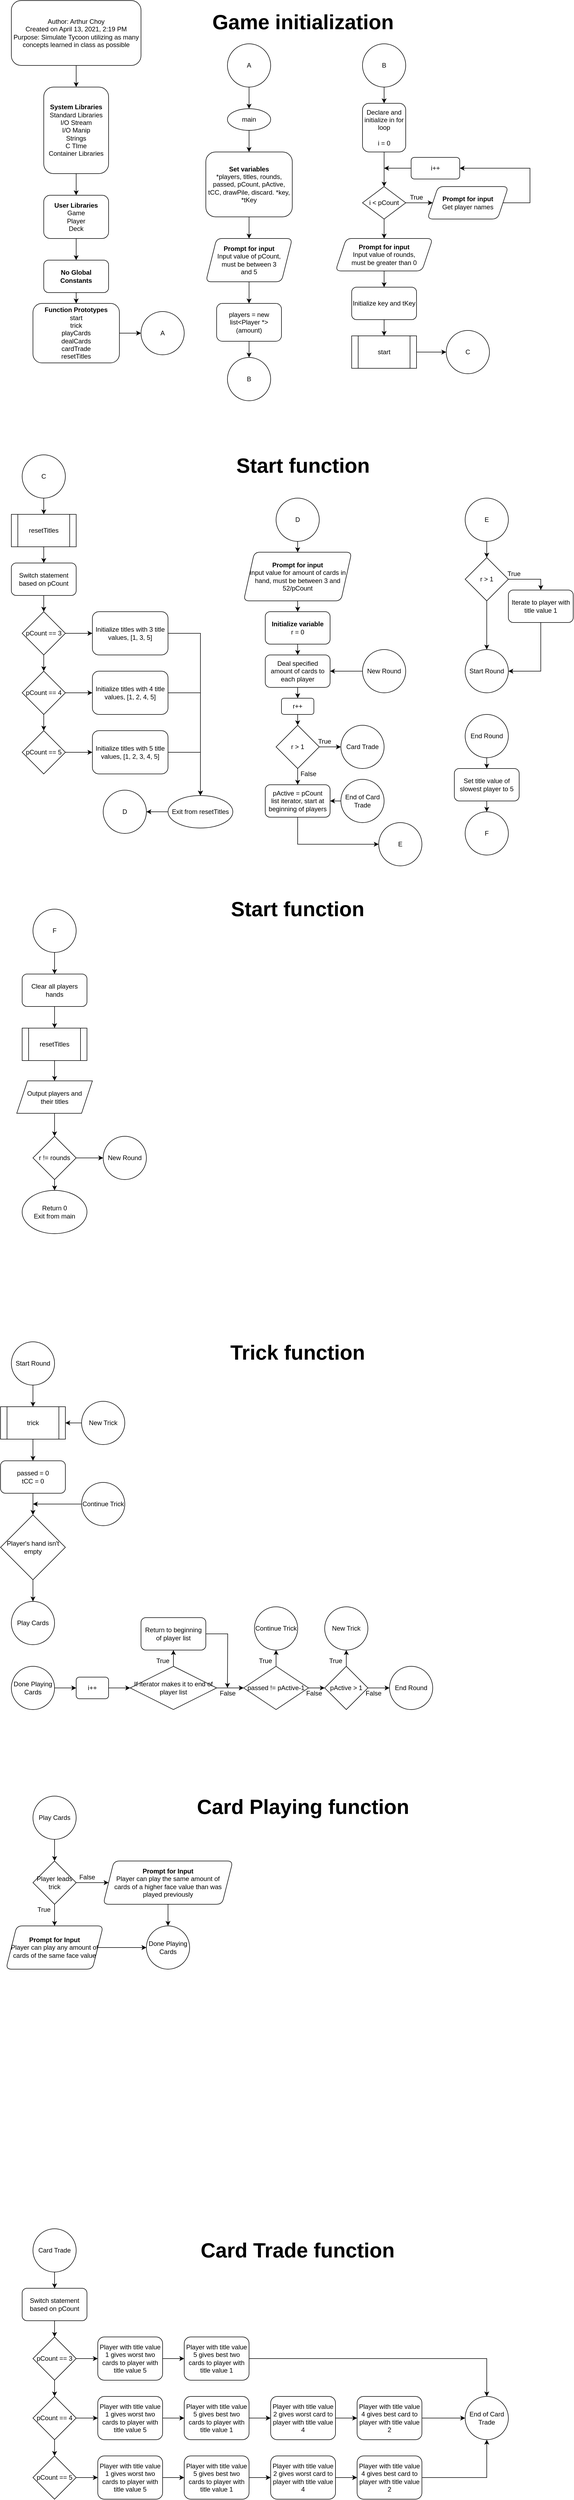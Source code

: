 <mxfile version="14.6.9" type="device"><diagram id="C5RBs43oDa-KdzZeNtuy" name="Page-1"><mxGraphModel dx="1422" dy="762" grid="1" gridSize="10" guides="1" tooltips="1" connect="1" arrows="1" fold="1" page="1" pageScale="1" pageWidth="1169" pageHeight="827" math="0" shadow="0"><root><mxCell id="WIyWlLk6GJQsqaUBKTNV-0"/><mxCell id="WIyWlLk6GJQsqaUBKTNV-1" parent="WIyWlLk6GJQsqaUBKTNV-0"/><mxCell id="eWExqOORNHnpHkvVbQjy-2" style="edgeStyle=orthogonalEdgeStyle;rounded=0;orthogonalLoop=1;jettySize=auto;html=1;exitX=0.5;exitY=1;exitDx=0;exitDy=0;entryX=0.5;entryY=0;entryDx=0;entryDy=0;" edge="1" parent="WIyWlLk6GJQsqaUBKTNV-1" source="WIyWlLk6GJQsqaUBKTNV-3" target="eWExqOORNHnpHkvVbQjy-1"><mxGeometry relative="1" as="geometry"/></mxCell><mxCell id="WIyWlLk6GJQsqaUBKTNV-3" value="Author: Arthur Choy&lt;br&gt;Created on April 13, 2021, 2:19 PM&lt;br&gt;Purpose: Simulate Tycoon utilizing as many concepts learned in class as possible" style="rounded=1;whiteSpace=wrap;html=1;fontSize=12;glass=0;strokeWidth=1;shadow=0;" parent="WIyWlLk6GJQsqaUBKTNV-1" vertex="1"><mxGeometry x="80" y="40" width="240" height="120" as="geometry"/></mxCell><mxCell id="eWExqOORNHnpHkvVbQjy-0" value="&lt;font style=&quot;font-size: 38px&quot;&gt;&lt;b&gt;Game initialization&lt;/b&gt;&lt;/font&gt;" style="text;html=1;strokeColor=none;fillColor=none;align=center;verticalAlign=middle;whiteSpace=wrap;rounded=0;" vertex="1" parent="WIyWlLk6GJQsqaUBKTNV-1"><mxGeometry x="360" y="40" width="520" height="80" as="geometry"/></mxCell><mxCell id="eWExqOORNHnpHkvVbQjy-5" style="edgeStyle=orthogonalEdgeStyle;rounded=0;orthogonalLoop=1;jettySize=auto;html=1;exitX=0.5;exitY=1;exitDx=0;exitDy=0;entryX=0.5;entryY=0;entryDx=0;entryDy=0;" edge="1" parent="WIyWlLk6GJQsqaUBKTNV-1" source="eWExqOORNHnpHkvVbQjy-1" target="eWExqOORNHnpHkvVbQjy-3"><mxGeometry relative="1" as="geometry"/></mxCell><mxCell id="eWExqOORNHnpHkvVbQjy-1" value="&lt;b&gt;System Libraries&lt;/b&gt;&lt;br&gt;Standard Libraries&lt;br&gt;I/O Stream&lt;br&gt;I/O Manip&lt;br&gt;Strings&lt;br&gt;C TIme&lt;br&gt;Container Libraries" style="rounded=1;whiteSpace=wrap;html=1;" vertex="1" parent="WIyWlLk6GJQsqaUBKTNV-1"><mxGeometry x="140" y="200" width="120" height="160" as="geometry"/></mxCell><mxCell id="eWExqOORNHnpHkvVbQjy-7" style="edgeStyle=orthogonalEdgeStyle;rounded=0;orthogonalLoop=1;jettySize=auto;html=1;exitX=0.5;exitY=1;exitDx=0;exitDy=0;entryX=0.5;entryY=0;entryDx=0;entryDy=0;" edge="1" parent="WIyWlLk6GJQsqaUBKTNV-1" source="eWExqOORNHnpHkvVbQjy-3" target="eWExqOORNHnpHkvVbQjy-6"><mxGeometry relative="1" as="geometry"/></mxCell><mxCell id="eWExqOORNHnpHkvVbQjy-3" value="&lt;b&gt;User Libraries&lt;/b&gt;&lt;br&gt;Game&lt;br&gt;Player&lt;br&gt;Deck" style="rounded=1;whiteSpace=wrap;html=1;" vertex="1" parent="WIyWlLk6GJQsqaUBKTNV-1"><mxGeometry x="140" y="400" width="120" height="80" as="geometry"/></mxCell><mxCell id="eWExqOORNHnpHkvVbQjy-4" style="edgeStyle=orthogonalEdgeStyle;rounded=0;orthogonalLoop=1;jettySize=auto;html=1;exitX=0.5;exitY=1;exitDx=0;exitDy=0;" edge="1" parent="WIyWlLk6GJQsqaUBKTNV-1" source="eWExqOORNHnpHkvVbQjy-3" target="eWExqOORNHnpHkvVbQjy-3"><mxGeometry relative="1" as="geometry"><mxPoint x="200" y="500" as="targetPoint"/></mxGeometry></mxCell><mxCell id="eWExqOORNHnpHkvVbQjy-9" style="edgeStyle=orthogonalEdgeStyle;rounded=0;orthogonalLoop=1;jettySize=auto;html=1;exitX=0.5;exitY=1;exitDx=0;exitDy=0;entryX=0.5;entryY=0;entryDx=0;entryDy=0;" edge="1" parent="WIyWlLk6GJQsqaUBKTNV-1" source="eWExqOORNHnpHkvVbQjy-6" target="eWExqOORNHnpHkvVbQjy-8"><mxGeometry relative="1" as="geometry"/></mxCell><mxCell id="eWExqOORNHnpHkvVbQjy-6" value="&lt;b&gt;No Global Constants&lt;/b&gt;" style="rounded=1;whiteSpace=wrap;html=1;" vertex="1" parent="WIyWlLk6GJQsqaUBKTNV-1"><mxGeometry x="140" y="520" width="120" height="60" as="geometry"/></mxCell><mxCell id="eWExqOORNHnpHkvVbQjy-11" style="edgeStyle=orthogonalEdgeStyle;rounded=0;orthogonalLoop=1;jettySize=auto;html=1;exitX=1;exitY=0.5;exitDx=0;exitDy=0;entryX=0;entryY=0.5;entryDx=0;entryDy=0;" edge="1" parent="WIyWlLk6GJQsqaUBKTNV-1" source="eWExqOORNHnpHkvVbQjy-8" target="eWExqOORNHnpHkvVbQjy-10"><mxGeometry relative="1" as="geometry"/></mxCell><mxCell id="eWExqOORNHnpHkvVbQjy-8" value="&lt;b&gt;Function Prototypes&lt;/b&gt;&lt;br&gt;start&lt;br&gt;trick&lt;br&gt;playCards&lt;br&gt;dealCards&lt;br&gt;cardTrade&lt;br&gt;resetTitles" style="rounded=1;whiteSpace=wrap;html=1;" vertex="1" parent="WIyWlLk6GJQsqaUBKTNV-1"><mxGeometry x="120" y="600" width="160" height="110" as="geometry"/></mxCell><mxCell id="eWExqOORNHnpHkvVbQjy-10" value="A" style="ellipse;whiteSpace=wrap;html=1;aspect=fixed;" vertex="1" parent="WIyWlLk6GJQsqaUBKTNV-1"><mxGeometry x="320" y="615" width="80" height="80" as="geometry"/></mxCell><mxCell id="eWExqOORNHnpHkvVbQjy-14" style="edgeStyle=orthogonalEdgeStyle;rounded=0;orthogonalLoop=1;jettySize=auto;html=1;exitX=0.5;exitY=1;exitDx=0;exitDy=0;entryX=0.5;entryY=0;entryDx=0;entryDy=0;" edge="1" parent="WIyWlLk6GJQsqaUBKTNV-1" source="eWExqOORNHnpHkvVbQjy-12" target="eWExqOORNHnpHkvVbQjy-13"><mxGeometry relative="1" as="geometry"/></mxCell><mxCell id="eWExqOORNHnpHkvVbQjy-12" value="A" style="ellipse;whiteSpace=wrap;html=1;aspect=fixed;" vertex="1" parent="WIyWlLk6GJQsqaUBKTNV-1"><mxGeometry x="480" y="120" width="80" height="80" as="geometry"/></mxCell><mxCell id="eWExqOORNHnpHkvVbQjy-16" style="edgeStyle=orthogonalEdgeStyle;rounded=0;orthogonalLoop=1;jettySize=auto;html=1;exitX=0.5;exitY=1;exitDx=0;exitDy=0;entryX=0.5;entryY=0;entryDx=0;entryDy=0;" edge="1" parent="WIyWlLk6GJQsqaUBKTNV-1" source="eWExqOORNHnpHkvVbQjy-13" target="eWExqOORNHnpHkvVbQjy-15"><mxGeometry relative="1" as="geometry"/></mxCell><mxCell id="eWExqOORNHnpHkvVbQjy-13" value="main" style="ellipse;whiteSpace=wrap;html=1;" vertex="1" parent="WIyWlLk6GJQsqaUBKTNV-1"><mxGeometry x="480" y="240" width="80" height="40" as="geometry"/></mxCell><mxCell id="eWExqOORNHnpHkvVbQjy-18" style="edgeStyle=orthogonalEdgeStyle;rounded=0;orthogonalLoop=1;jettySize=auto;html=1;exitX=0.5;exitY=1;exitDx=0;exitDy=0;entryX=0.5;entryY=0;entryDx=0;entryDy=0;" edge="1" parent="WIyWlLk6GJQsqaUBKTNV-1" source="eWExqOORNHnpHkvVbQjy-15" target="eWExqOORNHnpHkvVbQjy-17"><mxGeometry relative="1" as="geometry"/></mxCell><mxCell id="eWExqOORNHnpHkvVbQjy-15" value="&lt;b&gt;Set variables&lt;/b&gt;&lt;br&gt;*players, titles, rounds, passed, pCount, pActive, tCC, drawPile, discard. *key, *tKey" style="rounded=1;whiteSpace=wrap;html=1;" vertex="1" parent="WIyWlLk6GJQsqaUBKTNV-1"><mxGeometry x="440" y="320" width="160" height="120" as="geometry"/></mxCell><mxCell id="eWExqOORNHnpHkvVbQjy-20" style="edgeStyle=orthogonalEdgeStyle;rounded=0;orthogonalLoop=1;jettySize=auto;html=1;exitX=0.5;exitY=1;exitDx=0;exitDy=0;entryX=0.5;entryY=0;entryDx=0;entryDy=0;" edge="1" parent="WIyWlLk6GJQsqaUBKTNV-1" source="eWExqOORNHnpHkvVbQjy-17" target="eWExqOORNHnpHkvVbQjy-19"><mxGeometry relative="1" as="geometry"/></mxCell><mxCell id="eWExqOORNHnpHkvVbQjy-17" value="&lt;b&gt;Prompt for input&lt;/b&gt;&lt;br&gt;Input value of pCount,&lt;br&gt;must be between 3&lt;br&gt;and 5" style="shape=parallelogram;perimeter=parallelogramPerimeter;whiteSpace=wrap;html=1;fixedSize=1;rounded=1;" vertex="1" parent="WIyWlLk6GJQsqaUBKTNV-1"><mxGeometry x="440" y="480" width="160" height="80" as="geometry"/></mxCell><mxCell id="eWExqOORNHnpHkvVbQjy-22" style="edgeStyle=orthogonalEdgeStyle;rounded=0;orthogonalLoop=1;jettySize=auto;html=1;exitX=0.5;exitY=1;exitDx=0;exitDy=0;entryX=0.5;entryY=0;entryDx=0;entryDy=0;" edge="1" parent="WIyWlLk6GJQsqaUBKTNV-1" source="eWExqOORNHnpHkvVbQjy-19" target="eWExqOORNHnpHkvVbQjy-21"><mxGeometry relative="1" as="geometry"><mxPoint x="520" y="710" as="targetPoint"/></mxGeometry></mxCell><mxCell id="eWExqOORNHnpHkvVbQjy-19" value="players = new list&amp;lt;Player *&amp;gt;(amount)" style="rounded=1;whiteSpace=wrap;html=1;" vertex="1" parent="WIyWlLk6GJQsqaUBKTNV-1"><mxGeometry x="460" y="600" width="120" height="70" as="geometry"/></mxCell><mxCell id="eWExqOORNHnpHkvVbQjy-21" value="B" style="ellipse;whiteSpace=wrap;html=1;aspect=fixed;rounded=1;" vertex="1" parent="WIyWlLk6GJQsqaUBKTNV-1"><mxGeometry x="480" y="700" width="80" height="80" as="geometry"/></mxCell><mxCell id="eWExqOORNHnpHkvVbQjy-25" style="edgeStyle=orthogonalEdgeStyle;rounded=0;orthogonalLoop=1;jettySize=auto;html=1;exitX=0.5;exitY=1;exitDx=0;exitDy=0;entryX=0.5;entryY=0;entryDx=0;entryDy=0;" edge="1" parent="WIyWlLk6GJQsqaUBKTNV-1" source="eWExqOORNHnpHkvVbQjy-23" target="eWExqOORNHnpHkvVbQjy-24"><mxGeometry relative="1" as="geometry"/></mxCell><mxCell id="eWExqOORNHnpHkvVbQjy-23" value="B" style="ellipse;whiteSpace=wrap;html=1;aspect=fixed;rounded=1;" vertex="1" parent="WIyWlLk6GJQsqaUBKTNV-1"><mxGeometry x="730" y="120" width="80" height="80" as="geometry"/></mxCell><mxCell id="eWExqOORNHnpHkvVbQjy-27" style="edgeStyle=orthogonalEdgeStyle;rounded=0;orthogonalLoop=1;jettySize=auto;html=1;exitX=0.5;exitY=1;exitDx=0;exitDy=0;entryX=0.5;entryY=0;entryDx=0;entryDy=0;" edge="1" parent="WIyWlLk6GJQsqaUBKTNV-1" source="eWExqOORNHnpHkvVbQjy-24" target="eWExqOORNHnpHkvVbQjy-26"><mxGeometry relative="1" as="geometry"/></mxCell><mxCell id="eWExqOORNHnpHkvVbQjy-24" value="Declare and initialize in for loop&lt;br&gt;&lt;br&gt;i = 0" style="rounded=1;whiteSpace=wrap;html=1;" vertex="1" parent="WIyWlLk6GJQsqaUBKTNV-1"><mxGeometry x="730" y="230" width="80" height="90" as="geometry"/></mxCell><mxCell id="eWExqOORNHnpHkvVbQjy-29" style="edgeStyle=orthogonalEdgeStyle;rounded=0;orthogonalLoop=1;jettySize=auto;html=1;exitX=1;exitY=0.5;exitDx=0;exitDy=0;entryX=0;entryY=0.5;entryDx=0;entryDy=0;" edge="1" parent="WIyWlLk6GJQsqaUBKTNV-1" source="eWExqOORNHnpHkvVbQjy-26" target="eWExqOORNHnpHkvVbQjy-28"><mxGeometry relative="1" as="geometry"/></mxCell><mxCell id="eWExqOORNHnpHkvVbQjy-38" style="edgeStyle=orthogonalEdgeStyle;rounded=0;orthogonalLoop=1;jettySize=auto;html=1;exitX=0.5;exitY=1;exitDx=0;exitDy=0;entryX=0.5;entryY=0;entryDx=0;entryDy=0;" edge="1" parent="WIyWlLk6GJQsqaUBKTNV-1" source="eWExqOORNHnpHkvVbQjy-26" target="eWExqOORNHnpHkvVbQjy-37"><mxGeometry relative="1" as="geometry"/></mxCell><mxCell id="eWExqOORNHnpHkvVbQjy-26" value="i &amp;lt; pCount" style="rhombus;whiteSpace=wrap;html=1;rounded=0;" vertex="1" parent="WIyWlLk6GJQsqaUBKTNV-1"><mxGeometry x="730" y="384" width="80" height="60" as="geometry"/></mxCell><mxCell id="eWExqOORNHnpHkvVbQjy-32" style="edgeStyle=orthogonalEdgeStyle;rounded=0;orthogonalLoop=1;jettySize=auto;html=1;exitX=1;exitY=0.5;exitDx=0;exitDy=0;entryX=1;entryY=0.5;entryDx=0;entryDy=0;" edge="1" parent="WIyWlLk6GJQsqaUBKTNV-1" source="eWExqOORNHnpHkvVbQjy-28" target="eWExqOORNHnpHkvVbQjy-31"><mxGeometry relative="1" as="geometry"><Array as="points"><mxPoint x="1040" y="414"/><mxPoint x="1040" y="350"/></Array></mxGeometry></mxCell><mxCell id="eWExqOORNHnpHkvVbQjy-28" value="&lt;b&gt;Prompt for input&lt;/b&gt;&lt;br&gt;Get player names" style="shape=parallelogram;perimeter=parallelogramPerimeter;whiteSpace=wrap;html=1;fixedSize=1;rounded=1;" vertex="1" parent="WIyWlLk6GJQsqaUBKTNV-1"><mxGeometry x="850" y="384" width="150" height="60" as="geometry"/></mxCell><mxCell id="eWExqOORNHnpHkvVbQjy-33" style="edgeStyle=orthogonalEdgeStyle;rounded=0;orthogonalLoop=1;jettySize=auto;html=1;exitX=0;exitY=0.5;exitDx=0;exitDy=0;" edge="1" parent="WIyWlLk6GJQsqaUBKTNV-1" source="eWExqOORNHnpHkvVbQjy-31"><mxGeometry relative="1" as="geometry"><mxPoint x="770" y="350" as="targetPoint"/></mxGeometry></mxCell><mxCell id="eWExqOORNHnpHkvVbQjy-31" value="i++" style="rounded=1;whiteSpace=wrap;html=1;" vertex="1" parent="WIyWlLk6GJQsqaUBKTNV-1"><mxGeometry x="820" y="330" width="90" height="40" as="geometry"/></mxCell><mxCell id="eWExqOORNHnpHkvVbQjy-34" value="True" style="text;html=1;strokeColor=none;fillColor=none;align=center;verticalAlign=middle;whiteSpace=wrap;rounded=0;" vertex="1" parent="WIyWlLk6GJQsqaUBKTNV-1"><mxGeometry x="810" y="394" width="40" height="20" as="geometry"/></mxCell><mxCell id="eWExqOORNHnpHkvVbQjy-40" style="edgeStyle=orthogonalEdgeStyle;rounded=0;orthogonalLoop=1;jettySize=auto;html=1;exitX=0.5;exitY=1;exitDx=0;exitDy=0;entryX=0.5;entryY=0;entryDx=0;entryDy=0;" edge="1" parent="WIyWlLk6GJQsqaUBKTNV-1" source="eWExqOORNHnpHkvVbQjy-37" target="eWExqOORNHnpHkvVbQjy-39"><mxGeometry relative="1" as="geometry"/></mxCell><mxCell id="eWExqOORNHnpHkvVbQjy-37" value="&lt;b&gt;Prompt for input&lt;/b&gt;&lt;br&gt;Input value of rounds,&lt;br&gt;must be greater than 0" style="shape=parallelogram;perimeter=parallelogramPerimeter;whiteSpace=wrap;html=1;fixedSize=1;rounded=1;" vertex="1" parent="WIyWlLk6GJQsqaUBKTNV-1"><mxGeometry x="680" y="480" width="180" height="60" as="geometry"/></mxCell><mxCell id="eWExqOORNHnpHkvVbQjy-42" style="edgeStyle=orthogonalEdgeStyle;rounded=0;orthogonalLoop=1;jettySize=auto;html=1;exitX=0.5;exitY=1;exitDx=0;exitDy=0;entryX=0.5;entryY=0;entryDx=0;entryDy=0;" edge="1" parent="WIyWlLk6GJQsqaUBKTNV-1" source="eWExqOORNHnpHkvVbQjy-39" target="eWExqOORNHnpHkvVbQjy-41"><mxGeometry relative="1" as="geometry"/></mxCell><mxCell id="eWExqOORNHnpHkvVbQjy-39" value="Initialize key and tKey" style="rounded=1;whiteSpace=wrap;html=1;" vertex="1" parent="WIyWlLk6GJQsqaUBKTNV-1"><mxGeometry x="710" y="570" width="120" height="60" as="geometry"/></mxCell><mxCell id="eWExqOORNHnpHkvVbQjy-44" style="edgeStyle=orthogonalEdgeStyle;rounded=0;orthogonalLoop=1;jettySize=auto;html=1;exitX=1;exitY=0.5;exitDx=0;exitDy=0;entryX=0;entryY=0.5;entryDx=0;entryDy=0;" edge="1" parent="WIyWlLk6GJQsqaUBKTNV-1" source="eWExqOORNHnpHkvVbQjy-41" target="eWExqOORNHnpHkvVbQjy-43"><mxGeometry relative="1" as="geometry"/></mxCell><mxCell id="eWExqOORNHnpHkvVbQjy-41" value="start" style="shape=process;whiteSpace=wrap;html=1;backgroundOutline=1;rounded=0;" vertex="1" parent="WIyWlLk6GJQsqaUBKTNV-1"><mxGeometry x="710" y="660" width="120" height="60" as="geometry"/></mxCell><mxCell id="eWExqOORNHnpHkvVbQjy-43" value="C" style="ellipse;whiteSpace=wrap;html=1;aspect=fixed;rounded=0;" vertex="1" parent="WIyWlLk6GJQsqaUBKTNV-1"><mxGeometry x="885" y="650" width="80" height="80" as="geometry"/></mxCell><mxCell id="eWExqOORNHnpHkvVbQjy-45" value="&lt;font style=&quot;font-size: 38px&quot;&gt;&lt;b&gt;Start function&lt;/b&gt;&lt;/font&gt;" style="text;html=1;strokeColor=none;fillColor=none;align=center;verticalAlign=middle;whiteSpace=wrap;rounded=0;" vertex="1" parent="WIyWlLk6GJQsqaUBKTNV-1"><mxGeometry x="360" y="860" width="520" height="80" as="geometry"/></mxCell><mxCell id="eWExqOORNHnpHkvVbQjy-50" style="edgeStyle=orthogonalEdgeStyle;rounded=0;orthogonalLoop=1;jettySize=auto;html=1;exitX=0.5;exitY=1;exitDx=0;exitDy=0;entryX=0.5;entryY=0;entryDx=0;entryDy=0;" edge="1" parent="WIyWlLk6GJQsqaUBKTNV-1" source="eWExqOORNHnpHkvVbQjy-46"><mxGeometry relative="1" as="geometry"><mxPoint x="140" y="1080" as="targetPoint"/></mxGeometry></mxCell><mxCell id="eWExqOORNHnpHkvVbQjy-46" value="resetTitles" style="shape=process;whiteSpace=wrap;html=1;backgroundOutline=1;rounded=0;" vertex="1" parent="WIyWlLk6GJQsqaUBKTNV-1"><mxGeometry x="80" y="990" width="120" height="60" as="geometry"/></mxCell><mxCell id="eWExqOORNHnpHkvVbQjy-48" style="edgeStyle=orthogonalEdgeStyle;rounded=0;orthogonalLoop=1;jettySize=auto;html=1;exitX=0.5;exitY=1;exitDx=0;exitDy=0;entryX=0.5;entryY=0;entryDx=0;entryDy=0;" edge="1" parent="WIyWlLk6GJQsqaUBKTNV-1" source="eWExqOORNHnpHkvVbQjy-47" target="eWExqOORNHnpHkvVbQjy-46"><mxGeometry relative="1" as="geometry"/></mxCell><mxCell id="eWExqOORNHnpHkvVbQjy-47" value="C" style="ellipse;whiteSpace=wrap;html=1;aspect=fixed;rounded=0;" vertex="1" parent="WIyWlLk6GJQsqaUBKTNV-1"><mxGeometry x="100" y="880" width="80" height="80" as="geometry"/></mxCell><mxCell id="eWExqOORNHnpHkvVbQjy-52" style="edgeStyle=orthogonalEdgeStyle;rounded=0;orthogonalLoop=1;jettySize=auto;html=1;exitX=0.5;exitY=1;exitDx=0;exitDy=0;entryX=0.5;entryY=0;entryDx=0;entryDy=0;" edge="1" parent="WIyWlLk6GJQsqaUBKTNV-1" target="eWExqOORNHnpHkvVbQjy-51"><mxGeometry relative="1" as="geometry"><mxPoint x="140" y="1140" as="sourcePoint"/></mxGeometry></mxCell><mxCell id="eWExqOORNHnpHkvVbQjy-54" style="edgeStyle=orthogonalEdgeStyle;rounded=0;orthogonalLoop=1;jettySize=auto;html=1;exitX=0.5;exitY=1;exitDx=0;exitDy=0;entryX=0.5;entryY=0;entryDx=0;entryDy=0;" edge="1" parent="WIyWlLk6GJQsqaUBKTNV-1" source="eWExqOORNHnpHkvVbQjy-51" target="eWExqOORNHnpHkvVbQjy-53"><mxGeometry relative="1" as="geometry"/></mxCell><mxCell id="eWExqOORNHnpHkvVbQjy-60" style="edgeStyle=orthogonalEdgeStyle;rounded=0;orthogonalLoop=1;jettySize=auto;html=1;exitX=1;exitY=0.5;exitDx=0;exitDy=0;entryX=0;entryY=0.5;entryDx=0;entryDy=0;" edge="1" parent="WIyWlLk6GJQsqaUBKTNV-1" source="eWExqOORNHnpHkvVbQjy-51" target="eWExqOORNHnpHkvVbQjy-57"><mxGeometry relative="1" as="geometry"/></mxCell><mxCell id="eWExqOORNHnpHkvVbQjy-51" value="pCount == 3" style="rhombus;whiteSpace=wrap;html=1;rounded=0;" vertex="1" parent="WIyWlLk6GJQsqaUBKTNV-1"><mxGeometry x="100" y="1170" width="80" height="80" as="geometry"/></mxCell><mxCell id="eWExqOORNHnpHkvVbQjy-56" style="edgeStyle=orthogonalEdgeStyle;rounded=0;orthogonalLoop=1;jettySize=auto;html=1;exitX=0.5;exitY=1;exitDx=0;exitDy=0;entryX=0.5;entryY=0;entryDx=0;entryDy=0;" edge="1" parent="WIyWlLk6GJQsqaUBKTNV-1" source="eWExqOORNHnpHkvVbQjy-53" target="eWExqOORNHnpHkvVbQjy-55"><mxGeometry relative="1" as="geometry"/></mxCell><mxCell id="eWExqOORNHnpHkvVbQjy-61" style="edgeStyle=orthogonalEdgeStyle;rounded=0;orthogonalLoop=1;jettySize=auto;html=1;exitX=1;exitY=0.5;exitDx=0;exitDy=0;entryX=0;entryY=0.5;entryDx=0;entryDy=0;" edge="1" parent="WIyWlLk6GJQsqaUBKTNV-1" source="eWExqOORNHnpHkvVbQjy-53" target="eWExqOORNHnpHkvVbQjy-58"><mxGeometry relative="1" as="geometry"/></mxCell><mxCell id="eWExqOORNHnpHkvVbQjy-53" value="pCount == 4" style="rhombus;whiteSpace=wrap;html=1;rounded=0;" vertex="1" parent="WIyWlLk6GJQsqaUBKTNV-1"><mxGeometry x="100" y="1280" width="80" height="80" as="geometry"/></mxCell><mxCell id="eWExqOORNHnpHkvVbQjy-62" style="edgeStyle=orthogonalEdgeStyle;rounded=0;orthogonalLoop=1;jettySize=auto;html=1;exitX=1;exitY=0.5;exitDx=0;exitDy=0;entryX=0;entryY=0.5;entryDx=0;entryDy=0;" edge="1" parent="WIyWlLk6GJQsqaUBKTNV-1" source="eWExqOORNHnpHkvVbQjy-55" target="eWExqOORNHnpHkvVbQjy-59"><mxGeometry relative="1" as="geometry"/></mxCell><mxCell id="eWExqOORNHnpHkvVbQjy-55" value="pCount == 5" style="rhombus;whiteSpace=wrap;html=1;rounded=0;" vertex="1" parent="WIyWlLk6GJQsqaUBKTNV-1"><mxGeometry x="100" y="1390" width="80" height="80" as="geometry"/></mxCell><mxCell id="eWExqOORNHnpHkvVbQjy-71" style="edgeStyle=orthogonalEdgeStyle;rounded=0;orthogonalLoop=1;jettySize=auto;html=1;exitX=1;exitY=0.5;exitDx=0;exitDy=0;entryX=0.5;entryY=0;entryDx=0;entryDy=0;" edge="1" parent="WIyWlLk6GJQsqaUBKTNV-1" source="eWExqOORNHnpHkvVbQjy-57" target="eWExqOORNHnpHkvVbQjy-70"><mxGeometry relative="1" as="geometry"/></mxCell><mxCell id="eWExqOORNHnpHkvVbQjy-57" value="Initialize titles with 3 title values, [1, 3, 5]" style="rounded=1;whiteSpace=wrap;html=1;" vertex="1" parent="WIyWlLk6GJQsqaUBKTNV-1"><mxGeometry x="230" y="1170" width="140" height="80" as="geometry"/></mxCell><mxCell id="eWExqOORNHnpHkvVbQjy-72" style="edgeStyle=orthogonalEdgeStyle;rounded=0;orthogonalLoop=1;jettySize=auto;html=1;exitX=1;exitY=0.5;exitDx=0;exitDy=0;entryX=0.5;entryY=0;entryDx=0;entryDy=0;" edge="1" parent="WIyWlLk6GJQsqaUBKTNV-1" source="eWExqOORNHnpHkvVbQjy-58" target="eWExqOORNHnpHkvVbQjy-70"><mxGeometry relative="1" as="geometry"/></mxCell><mxCell id="eWExqOORNHnpHkvVbQjy-58" value="Initialize titles with 4 title values, [1, 2, 4, 5]" style="rounded=1;whiteSpace=wrap;html=1;" vertex="1" parent="WIyWlLk6GJQsqaUBKTNV-1"><mxGeometry x="230" y="1280" width="140" height="80" as="geometry"/></mxCell><mxCell id="eWExqOORNHnpHkvVbQjy-73" style="edgeStyle=orthogonalEdgeStyle;rounded=0;orthogonalLoop=1;jettySize=auto;html=1;exitX=1;exitY=0.5;exitDx=0;exitDy=0;entryX=0.5;entryY=0;entryDx=0;entryDy=0;" edge="1" parent="WIyWlLk6GJQsqaUBKTNV-1" source="eWExqOORNHnpHkvVbQjy-59" target="eWExqOORNHnpHkvVbQjy-70"><mxGeometry relative="1" as="geometry"/></mxCell><mxCell id="eWExqOORNHnpHkvVbQjy-59" value="Initialize titles with 5 title values, [1, 2, 3, 4, 5]" style="rounded=1;whiteSpace=wrap;html=1;" vertex="1" parent="WIyWlLk6GJQsqaUBKTNV-1"><mxGeometry x="230" y="1390" width="140" height="80" as="geometry"/></mxCell><mxCell id="eWExqOORNHnpHkvVbQjy-75" style="edgeStyle=orthogonalEdgeStyle;rounded=0;orthogonalLoop=1;jettySize=auto;html=1;exitX=0;exitY=0.5;exitDx=0;exitDy=0;entryX=1;entryY=0.5;entryDx=0;entryDy=0;" edge="1" parent="WIyWlLk6GJQsqaUBKTNV-1" source="eWExqOORNHnpHkvVbQjy-70" target="eWExqOORNHnpHkvVbQjy-74"><mxGeometry relative="1" as="geometry"/></mxCell><mxCell id="eWExqOORNHnpHkvVbQjy-70" value="Exit from resetTitles" style="ellipse;whiteSpace=wrap;html=1;rounded=0;" vertex="1" parent="WIyWlLk6GJQsqaUBKTNV-1"><mxGeometry x="370" y="1510" width="120" height="60" as="geometry"/></mxCell><mxCell id="eWExqOORNHnpHkvVbQjy-74" value="D" style="ellipse;whiteSpace=wrap;html=1;aspect=fixed;rounded=0;" vertex="1" parent="WIyWlLk6GJQsqaUBKTNV-1"><mxGeometry x="250" y="1500" width="80" height="80" as="geometry"/></mxCell><mxCell id="eWExqOORNHnpHkvVbQjy-78" style="edgeStyle=orthogonalEdgeStyle;rounded=0;orthogonalLoop=1;jettySize=auto;html=1;exitX=0.5;exitY=1;exitDx=0;exitDy=0;entryX=0.5;entryY=0;entryDx=0;entryDy=0;" edge="1" parent="WIyWlLk6GJQsqaUBKTNV-1" source="eWExqOORNHnpHkvVbQjy-76" target="eWExqOORNHnpHkvVbQjy-77"><mxGeometry relative="1" as="geometry"/></mxCell><mxCell id="eWExqOORNHnpHkvVbQjy-76" value="D" style="ellipse;whiteSpace=wrap;html=1;aspect=fixed;rounded=0;" vertex="1" parent="WIyWlLk6GJQsqaUBKTNV-1"><mxGeometry x="570" y="960" width="80" height="80" as="geometry"/></mxCell><mxCell id="eWExqOORNHnpHkvVbQjy-80" style="edgeStyle=orthogonalEdgeStyle;rounded=0;orthogonalLoop=1;jettySize=auto;html=1;exitX=0.5;exitY=1;exitDx=0;exitDy=0;entryX=0.5;entryY=0;entryDx=0;entryDy=0;" edge="1" parent="WIyWlLk6GJQsqaUBKTNV-1" source="eWExqOORNHnpHkvVbQjy-77" target="eWExqOORNHnpHkvVbQjy-79"><mxGeometry relative="1" as="geometry"/></mxCell><mxCell id="eWExqOORNHnpHkvVbQjy-77" value="&lt;b&gt;Prompt for input&lt;/b&gt;&lt;br&gt;Input value for amount of cards in hand, must be between 3 and 52/pCount" style="shape=parallelogram;perimeter=parallelogramPerimeter;whiteSpace=wrap;html=1;fixedSize=1;rounded=1;" vertex="1" parent="WIyWlLk6GJQsqaUBKTNV-1"><mxGeometry x="510" y="1060" width="200" height="90" as="geometry"/></mxCell><mxCell id="eWExqOORNHnpHkvVbQjy-82" style="edgeStyle=orthogonalEdgeStyle;rounded=0;orthogonalLoop=1;jettySize=auto;html=1;exitX=0.5;exitY=1;exitDx=0;exitDy=0;entryX=0.5;entryY=0;entryDx=0;entryDy=0;" edge="1" parent="WIyWlLk6GJQsqaUBKTNV-1" source="eWExqOORNHnpHkvVbQjy-79" target="eWExqOORNHnpHkvVbQjy-81"><mxGeometry relative="1" as="geometry"/></mxCell><mxCell id="eWExqOORNHnpHkvVbQjy-79" value="&lt;b&gt;Initialize variable&lt;/b&gt;&lt;br&gt;r = 0" style="rounded=1;whiteSpace=wrap;html=1;" vertex="1" parent="WIyWlLk6GJQsqaUBKTNV-1"><mxGeometry x="550" y="1170" width="120" height="60" as="geometry"/></mxCell><mxCell id="eWExqOORNHnpHkvVbQjy-86" style="edgeStyle=orthogonalEdgeStyle;rounded=0;orthogonalLoop=1;jettySize=auto;html=1;exitX=0.5;exitY=1;exitDx=0;exitDy=0;entryX=0.5;entryY=0;entryDx=0;entryDy=0;" edge="1" parent="WIyWlLk6GJQsqaUBKTNV-1" source="eWExqOORNHnpHkvVbQjy-81" target="eWExqOORNHnpHkvVbQjy-85"><mxGeometry relative="1" as="geometry"/></mxCell><mxCell id="eWExqOORNHnpHkvVbQjy-81" value="Deal specified amount of cards to each player" style="rounded=1;whiteSpace=wrap;html=1;" vertex="1" parent="WIyWlLk6GJQsqaUBKTNV-1"><mxGeometry x="550" y="1250" width="120" height="60" as="geometry"/></mxCell><mxCell id="eWExqOORNHnpHkvVbQjy-84" style="edgeStyle=orthogonalEdgeStyle;rounded=0;orthogonalLoop=1;jettySize=auto;html=1;exitX=0;exitY=0.5;exitDx=0;exitDy=0;entryX=1;entryY=0.5;entryDx=0;entryDy=0;" edge="1" parent="WIyWlLk6GJQsqaUBKTNV-1" source="eWExqOORNHnpHkvVbQjy-83" target="eWExqOORNHnpHkvVbQjy-81"><mxGeometry relative="1" as="geometry"/></mxCell><mxCell id="eWExqOORNHnpHkvVbQjy-83" value="New Round" style="ellipse;whiteSpace=wrap;html=1;aspect=fixed;rounded=1;" vertex="1" parent="WIyWlLk6GJQsqaUBKTNV-1"><mxGeometry x="730" y="1240" width="80" height="80" as="geometry"/></mxCell><mxCell id="eWExqOORNHnpHkvVbQjy-88" style="edgeStyle=orthogonalEdgeStyle;rounded=0;orthogonalLoop=1;jettySize=auto;html=1;exitX=0.5;exitY=1;exitDx=0;exitDy=0;entryX=0.5;entryY=0;entryDx=0;entryDy=0;" edge="1" parent="WIyWlLk6GJQsqaUBKTNV-1" source="eWExqOORNHnpHkvVbQjy-85" target="eWExqOORNHnpHkvVbQjy-87"><mxGeometry relative="1" as="geometry"/></mxCell><mxCell id="eWExqOORNHnpHkvVbQjy-85" value="r++" style="rounded=1;whiteSpace=wrap;html=1;" vertex="1" parent="WIyWlLk6GJQsqaUBKTNV-1"><mxGeometry x="580" y="1330" width="60" height="30" as="geometry"/></mxCell><mxCell id="eWExqOORNHnpHkvVbQjy-91" style="edgeStyle=orthogonalEdgeStyle;rounded=0;orthogonalLoop=1;jettySize=auto;html=1;exitX=1;exitY=0.5;exitDx=0;exitDy=0;entryX=0;entryY=0.5;entryDx=0;entryDy=0;" edge="1" parent="WIyWlLk6GJQsqaUBKTNV-1" source="eWExqOORNHnpHkvVbQjy-87" target="eWExqOORNHnpHkvVbQjy-90"><mxGeometry relative="1" as="geometry"/></mxCell><mxCell id="eWExqOORNHnpHkvVbQjy-94" style="edgeStyle=orthogonalEdgeStyle;rounded=0;orthogonalLoop=1;jettySize=auto;html=1;exitX=0.5;exitY=1;exitDx=0;exitDy=0;entryX=0.5;entryY=0;entryDx=0;entryDy=0;" edge="1" parent="WIyWlLk6GJQsqaUBKTNV-1" source="eWExqOORNHnpHkvVbQjy-87" target="eWExqOORNHnpHkvVbQjy-93"><mxGeometry relative="1" as="geometry"/></mxCell><mxCell id="eWExqOORNHnpHkvVbQjy-87" value="r &amp;gt; 1" style="rhombus;whiteSpace=wrap;html=1;rounded=0;" vertex="1" parent="WIyWlLk6GJQsqaUBKTNV-1"><mxGeometry x="570" y="1380" width="80" height="80" as="geometry"/></mxCell><mxCell id="eWExqOORNHnpHkvVbQjy-90" value="Card Trade" style="ellipse;whiteSpace=wrap;html=1;aspect=fixed;rounded=0;" vertex="1" parent="WIyWlLk6GJQsqaUBKTNV-1"><mxGeometry x="690" y="1380" width="80" height="80" as="geometry"/></mxCell><mxCell id="eWExqOORNHnpHkvVbQjy-92" value="True" style="text;html=1;strokeColor=none;fillColor=none;align=center;verticalAlign=middle;whiteSpace=wrap;rounded=0;" vertex="1" parent="WIyWlLk6GJQsqaUBKTNV-1"><mxGeometry x="640" y="1400" width="40" height="20" as="geometry"/></mxCell><mxCell id="eWExqOORNHnpHkvVbQjy-99" style="edgeStyle=orthogonalEdgeStyle;rounded=0;orthogonalLoop=1;jettySize=auto;html=1;exitX=0.5;exitY=1;exitDx=0;exitDy=0;entryX=0;entryY=0.5;entryDx=0;entryDy=0;" edge="1" parent="WIyWlLk6GJQsqaUBKTNV-1" source="eWExqOORNHnpHkvVbQjy-93" target="eWExqOORNHnpHkvVbQjy-98"><mxGeometry relative="1" as="geometry"/></mxCell><mxCell id="eWExqOORNHnpHkvVbQjy-93" value="pActive = pCount&lt;br&gt;list iterator, start at beginning of players" style="rounded=1;whiteSpace=wrap;html=1;" vertex="1" parent="WIyWlLk6GJQsqaUBKTNV-1"><mxGeometry x="550" y="1490" width="120" height="60" as="geometry"/></mxCell><mxCell id="eWExqOORNHnpHkvVbQjy-95" value="False" style="text;html=1;strokeColor=none;fillColor=none;align=center;verticalAlign=middle;whiteSpace=wrap;rounded=0;" vertex="1" parent="WIyWlLk6GJQsqaUBKTNV-1"><mxGeometry x="610" y="1460" width="40" height="20" as="geometry"/></mxCell><mxCell id="eWExqOORNHnpHkvVbQjy-97" style="edgeStyle=orthogonalEdgeStyle;rounded=0;orthogonalLoop=1;jettySize=auto;html=1;exitX=0;exitY=0.5;exitDx=0;exitDy=0;entryX=1;entryY=0.5;entryDx=0;entryDy=0;" edge="1" parent="WIyWlLk6GJQsqaUBKTNV-1" source="eWExqOORNHnpHkvVbQjy-96" target="eWExqOORNHnpHkvVbQjy-93"><mxGeometry relative="1" as="geometry"/></mxCell><mxCell id="eWExqOORNHnpHkvVbQjy-96" value="End of Card Trade" style="ellipse;whiteSpace=wrap;html=1;aspect=fixed;rounded=0;" vertex="1" parent="WIyWlLk6GJQsqaUBKTNV-1"><mxGeometry x="690" y="1480" width="80" height="80" as="geometry"/></mxCell><mxCell id="eWExqOORNHnpHkvVbQjy-98" value="E" style="ellipse;whiteSpace=wrap;html=1;aspect=fixed;rounded=0;" vertex="1" parent="WIyWlLk6GJQsqaUBKTNV-1"><mxGeometry x="760" y="1560" width="80" height="80" as="geometry"/></mxCell><mxCell id="eWExqOORNHnpHkvVbQjy-102" style="edgeStyle=orthogonalEdgeStyle;rounded=0;orthogonalLoop=1;jettySize=auto;html=1;exitX=0.5;exitY=1;exitDx=0;exitDy=0;entryX=0.5;entryY=0;entryDx=0;entryDy=0;" edge="1" parent="WIyWlLk6GJQsqaUBKTNV-1" source="eWExqOORNHnpHkvVbQjy-100" target="eWExqOORNHnpHkvVbQjy-101"><mxGeometry relative="1" as="geometry"/></mxCell><mxCell id="eWExqOORNHnpHkvVbQjy-100" value="E" style="ellipse;whiteSpace=wrap;html=1;aspect=fixed;rounded=0;" vertex="1" parent="WIyWlLk6GJQsqaUBKTNV-1"><mxGeometry x="920" y="960" width="80" height="80" as="geometry"/></mxCell><mxCell id="eWExqOORNHnpHkvVbQjy-104" style="edgeStyle=orthogonalEdgeStyle;rounded=0;orthogonalLoop=1;jettySize=auto;html=1;exitX=1;exitY=0.5;exitDx=0;exitDy=0;entryX=0.5;entryY=0;entryDx=0;entryDy=0;" edge="1" parent="WIyWlLk6GJQsqaUBKTNV-1" source="eWExqOORNHnpHkvVbQjy-101" target="eWExqOORNHnpHkvVbQjy-103"><mxGeometry relative="1" as="geometry"/></mxCell><mxCell id="eWExqOORNHnpHkvVbQjy-111" style="edgeStyle=orthogonalEdgeStyle;rounded=0;orthogonalLoop=1;jettySize=auto;html=1;exitX=0.5;exitY=1;exitDx=0;exitDy=0;entryX=0.5;entryY=0;entryDx=0;entryDy=0;" edge="1" parent="WIyWlLk6GJQsqaUBKTNV-1" source="eWExqOORNHnpHkvVbQjy-101" target="eWExqOORNHnpHkvVbQjy-110"><mxGeometry relative="1" as="geometry"/></mxCell><mxCell id="eWExqOORNHnpHkvVbQjy-101" value="r &amp;gt; 1" style="rhombus;whiteSpace=wrap;html=1;rounded=0;" vertex="1" parent="WIyWlLk6GJQsqaUBKTNV-1"><mxGeometry x="920" y="1070" width="80" height="80" as="geometry"/></mxCell><mxCell id="eWExqOORNHnpHkvVbQjy-112" style="edgeStyle=orthogonalEdgeStyle;rounded=0;orthogonalLoop=1;jettySize=auto;html=1;exitX=0.5;exitY=1;exitDx=0;exitDy=0;entryX=1;entryY=0.5;entryDx=0;entryDy=0;" edge="1" parent="WIyWlLk6GJQsqaUBKTNV-1" source="eWExqOORNHnpHkvVbQjy-103" target="eWExqOORNHnpHkvVbQjy-110"><mxGeometry relative="1" as="geometry"/></mxCell><mxCell id="eWExqOORNHnpHkvVbQjy-103" value="Iterate to player with title value 1" style="rounded=1;whiteSpace=wrap;html=1;" vertex="1" parent="WIyWlLk6GJQsqaUBKTNV-1"><mxGeometry x="1000" y="1130" width="120" height="60" as="geometry"/></mxCell><mxCell id="eWExqOORNHnpHkvVbQjy-105" value="True" style="text;html=1;align=center;verticalAlign=middle;resizable=0;points=[];autosize=1;strokeColor=none;" vertex="1" parent="WIyWlLk6GJQsqaUBKTNV-1"><mxGeometry x="990" y="1090" width="40" height="20" as="geometry"/></mxCell><mxCell id="eWExqOORNHnpHkvVbQjy-110" value="Start Round" style="ellipse;whiteSpace=wrap;html=1;aspect=fixed;rounded=0;" vertex="1" parent="WIyWlLk6GJQsqaUBKTNV-1"><mxGeometry x="920" y="1240" width="80" height="80" as="geometry"/></mxCell><mxCell id="eWExqOORNHnpHkvVbQjy-117" style="edgeStyle=orthogonalEdgeStyle;rounded=0;orthogonalLoop=1;jettySize=auto;html=1;exitX=0.5;exitY=1;exitDx=0;exitDy=0;entryX=0.5;entryY=0;entryDx=0;entryDy=0;" edge="1" parent="WIyWlLk6GJQsqaUBKTNV-1" source="eWExqOORNHnpHkvVbQjy-115" target="eWExqOORNHnpHkvVbQjy-116"><mxGeometry relative="1" as="geometry"/></mxCell><mxCell id="eWExqOORNHnpHkvVbQjy-115" value="End Round" style="ellipse;whiteSpace=wrap;html=1;aspect=fixed;rounded=0;" vertex="1" parent="WIyWlLk6GJQsqaUBKTNV-1"><mxGeometry x="920" y="1360" width="80" height="80" as="geometry"/></mxCell><mxCell id="eWExqOORNHnpHkvVbQjy-119" style="edgeStyle=orthogonalEdgeStyle;rounded=0;orthogonalLoop=1;jettySize=auto;html=1;exitX=0.5;exitY=1;exitDx=0;exitDy=0;entryX=0.5;entryY=0;entryDx=0;entryDy=0;" edge="1" parent="WIyWlLk6GJQsqaUBKTNV-1" source="eWExqOORNHnpHkvVbQjy-116" target="eWExqOORNHnpHkvVbQjy-118"><mxGeometry relative="1" as="geometry"/></mxCell><mxCell id="eWExqOORNHnpHkvVbQjy-116" value="Set title value of slowest player to 5" style="rounded=1;whiteSpace=wrap;html=1;" vertex="1" parent="WIyWlLk6GJQsqaUBKTNV-1"><mxGeometry x="900" y="1460" width="120" height="60" as="geometry"/></mxCell><mxCell id="eWExqOORNHnpHkvVbQjy-118" value="F" style="ellipse;whiteSpace=wrap;html=1;aspect=fixed;rounded=0;" vertex="1" parent="WIyWlLk6GJQsqaUBKTNV-1"><mxGeometry x="920" y="1540" width="80" height="80" as="geometry"/></mxCell><mxCell id="eWExqOORNHnpHkvVbQjy-120" value="&lt;font style=&quot;font-size: 38px&quot;&gt;&lt;b&gt;Start function&lt;/b&gt;&lt;/font&gt;" style="text;html=1;strokeColor=none;fillColor=none;align=center;verticalAlign=middle;whiteSpace=wrap;rounded=0;" vertex="1" parent="WIyWlLk6GJQsqaUBKTNV-1"><mxGeometry x="350" y="1680" width="520" height="80" as="geometry"/></mxCell><mxCell id="eWExqOORNHnpHkvVbQjy-123" style="edgeStyle=orthogonalEdgeStyle;rounded=0;orthogonalLoop=1;jettySize=auto;html=1;exitX=0.5;exitY=1;exitDx=0;exitDy=0;entryX=0.5;entryY=0;entryDx=0;entryDy=0;" edge="1" parent="WIyWlLk6GJQsqaUBKTNV-1" source="eWExqOORNHnpHkvVbQjy-121" target="eWExqOORNHnpHkvVbQjy-122"><mxGeometry relative="1" as="geometry"/></mxCell><mxCell id="eWExqOORNHnpHkvVbQjy-121" value="F" style="ellipse;whiteSpace=wrap;html=1;aspect=fixed;rounded=0;" vertex="1" parent="WIyWlLk6GJQsqaUBKTNV-1"><mxGeometry x="120" y="1720" width="80" height="80" as="geometry"/></mxCell><mxCell id="eWExqOORNHnpHkvVbQjy-125" style="edgeStyle=orthogonalEdgeStyle;rounded=0;orthogonalLoop=1;jettySize=auto;html=1;exitX=0.5;exitY=1;exitDx=0;exitDy=0;entryX=0.5;entryY=0;entryDx=0;entryDy=0;" edge="1" parent="WIyWlLk6GJQsqaUBKTNV-1" source="eWExqOORNHnpHkvVbQjy-122" target="eWExqOORNHnpHkvVbQjy-124"><mxGeometry relative="1" as="geometry"/></mxCell><mxCell id="eWExqOORNHnpHkvVbQjy-122" value="Clear all players hands" style="rounded=1;whiteSpace=wrap;html=1;" vertex="1" parent="WIyWlLk6GJQsqaUBKTNV-1"><mxGeometry x="100" y="1840" width="120" height="60" as="geometry"/></mxCell><mxCell id="eWExqOORNHnpHkvVbQjy-129" style="edgeStyle=orthogonalEdgeStyle;rounded=0;orthogonalLoop=1;jettySize=auto;html=1;exitX=0.5;exitY=1;exitDx=0;exitDy=0;entryX=0.5;entryY=0;entryDx=0;entryDy=0;" edge="1" parent="WIyWlLk6GJQsqaUBKTNV-1" source="eWExqOORNHnpHkvVbQjy-124" target="eWExqOORNHnpHkvVbQjy-128"><mxGeometry relative="1" as="geometry"/></mxCell><mxCell id="eWExqOORNHnpHkvVbQjy-124" value="resetTitles" style="shape=process;whiteSpace=wrap;html=1;backgroundOutline=1;rounded=0;" vertex="1" parent="WIyWlLk6GJQsqaUBKTNV-1"><mxGeometry x="100" y="1940" width="120" height="60" as="geometry"/></mxCell><mxCell id="eWExqOORNHnpHkvVbQjy-131" style="edgeStyle=orthogonalEdgeStyle;rounded=0;orthogonalLoop=1;jettySize=auto;html=1;exitX=0.5;exitY=1;exitDx=0;exitDy=0;entryX=0.5;entryY=0;entryDx=0;entryDy=0;" edge="1" parent="WIyWlLk6GJQsqaUBKTNV-1" source="eWExqOORNHnpHkvVbQjy-128" target="eWExqOORNHnpHkvVbQjy-130"><mxGeometry relative="1" as="geometry"/></mxCell><mxCell id="eWExqOORNHnpHkvVbQjy-128" value="Output players and &lt;br&gt;their titles" style="shape=parallelogram;perimeter=parallelogramPerimeter;whiteSpace=wrap;html=1;fixedSize=1;rounded=0;" vertex="1" parent="WIyWlLk6GJQsqaUBKTNV-1"><mxGeometry x="90" y="2037.5" width="140" height="60" as="geometry"/></mxCell><mxCell id="eWExqOORNHnpHkvVbQjy-133" style="edgeStyle=orthogonalEdgeStyle;rounded=0;orthogonalLoop=1;jettySize=auto;html=1;exitX=1;exitY=0.5;exitDx=0;exitDy=0;entryX=0;entryY=0.5;entryDx=0;entryDy=0;" edge="1" parent="WIyWlLk6GJQsqaUBKTNV-1" source="eWExqOORNHnpHkvVbQjy-130" target="eWExqOORNHnpHkvVbQjy-132"><mxGeometry relative="1" as="geometry"/></mxCell><mxCell id="eWExqOORNHnpHkvVbQjy-135" style="edgeStyle=orthogonalEdgeStyle;rounded=0;orthogonalLoop=1;jettySize=auto;html=1;exitX=0.5;exitY=1;exitDx=0;exitDy=0;entryX=0.5;entryY=0;entryDx=0;entryDy=0;" edge="1" parent="WIyWlLk6GJQsqaUBKTNV-1" source="eWExqOORNHnpHkvVbQjy-130" target="eWExqOORNHnpHkvVbQjy-134"><mxGeometry relative="1" as="geometry"/></mxCell><mxCell id="eWExqOORNHnpHkvVbQjy-130" value="r != rounds" style="rhombus;whiteSpace=wrap;html=1;rounded=0;" vertex="1" parent="WIyWlLk6GJQsqaUBKTNV-1"><mxGeometry x="120" y="2140" width="80" height="80" as="geometry"/></mxCell><mxCell id="eWExqOORNHnpHkvVbQjy-132" value="New Round" style="ellipse;whiteSpace=wrap;html=1;aspect=fixed;rounded=0;" vertex="1" parent="WIyWlLk6GJQsqaUBKTNV-1"><mxGeometry x="250" y="2140" width="80" height="80" as="geometry"/></mxCell><mxCell id="eWExqOORNHnpHkvVbQjy-134" value="Return 0&lt;br&gt;Exit from main" style="ellipse;whiteSpace=wrap;html=1;rounded=0;" vertex="1" parent="WIyWlLk6GJQsqaUBKTNV-1"><mxGeometry x="100" y="2240" width="120" height="80" as="geometry"/></mxCell><mxCell id="eWExqOORNHnpHkvVbQjy-138" value="&lt;font style=&quot;font-size: 38px&quot;&gt;&lt;b&gt;Trick function&lt;/b&gt;&lt;/font&gt;" style="text;html=1;strokeColor=none;fillColor=none;align=center;verticalAlign=middle;whiteSpace=wrap;rounded=0;" vertex="1" parent="WIyWlLk6GJQsqaUBKTNV-1"><mxGeometry x="350" y="2500" width="520" height="80" as="geometry"/></mxCell><mxCell id="eWExqOORNHnpHkvVbQjy-141" style="edgeStyle=orthogonalEdgeStyle;rounded=0;orthogonalLoop=1;jettySize=auto;html=1;exitX=0.5;exitY=1;exitDx=0;exitDy=0;entryX=0.5;entryY=0;entryDx=0;entryDy=0;" edge="1" parent="WIyWlLk6GJQsqaUBKTNV-1" source="eWExqOORNHnpHkvVbQjy-139" target="eWExqOORNHnpHkvVbQjy-140"><mxGeometry relative="1" as="geometry"/></mxCell><mxCell id="eWExqOORNHnpHkvVbQjy-139" value="Start Round" style="ellipse;whiteSpace=wrap;html=1;aspect=fixed;rounded=0;" vertex="1" parent="WIyWlLk6GJQsqaUBKTNV-1"><mxGeometry x="80" y="2520" width="80" height="80" as="geometry"/></mxCell><mxCell id="eWExqOORNHnpHkvVbQjy-145" style="edgeStyle=orthogonalEdgeStyle;rounded=0;orthogonalLoop=1;jettySize=auto;html=1;exitX=0.5;exitY=1;exitDx=0;exitDy=0;entryX=0.5;entryY=0;entryDx=0;entryDy=0;" edge="1" parent="WIyWlLk6GJQsqaUBKTNV-1" source="eWExqOORNHnpHkvVbQjy-140" target="eWExqOORNHnpHkvVbQjy-144"><mxGeometry relative="1" as="geometry"/></mxCell><mxCell id="eWExqOORNHnpHkvVbQjy-140" value="trick" style="shape=process;whiteSpace=wrap;html=1;backgroundOutline=1;rounded=0;" vertex="1" parent="WIyWlLk6GJQsqaUBKTNV-1"><mxGeometry x="60" y="2640" width="120" height="60" as="geometry"/></mxCell><mxCell id="eWExqOORNHnpHkvVbQjy-149" style="edgeStyle=orthogonalEdgeStyle;rounded=0;orthogonalLoop=1;jettySize=auto;html=1;exitX=0.5;exitY=1;exitDx=0;exitDy=0;entryX=0.5;entryY=0;entryDx=0;entryDy=0;" edge="1" parent="WIyWlLk6GJQsqaUBKTNV-1" source="eWExqOORNHnpHkvVbQjy-144" target="eWExqOORNHnpHkvVbQjy-148"><mxGeometry relative="1" as="geometry"/></mxCell><mxCell id="eWExqOORNHnpHkvVbQjy-144" value="passed = 0&lt;br&gt;tCC = 0" style="rounded=1;whiteSpace=wrap;html=1;" vertex="1" parent="WIyWlLk6GJQsqaUBKTNV-1"><mxGeometry x="60" y="2740" width="120" height="60" as="geometry"/></mxCell><mxCell id="eWExqOORNHnpHkvVbQjy-147" style="edgeStyle=orthogonalEdgeStyle;rounded=0;orthogonalLoop=1;jettySize=auto;html=1;exitX=0;exitY=0.5;exitDx=0;exitDy=0;entryX=1;entryY=0.5;entryDx=0;entryDy=0;" edge="1" parent="WIyWlLk6GJQsqaUBKTNV-1" source="eWExqOORNHnpHkvVbQjy-146" target="eWExqOORNHnpHkvVbQjy-140"><mxGeometry relative="1" as="geometry"/></mxCell><mxCell id="eWExqOORNHnpHkvVbQjy-146" value="New Trick" style="ellipse;whiteSpace=wrap;html=1;aspect=fixed;rounded=0;" vertex="1" parent="WIyWlLk6GJQsqaUBKTNV-1"><mxGeometry x="210" y="2630" width="80" height="80" as="geometry"/></mxCell><mxCell id="eWExqOORNHnpHkvVbQjy-151" style="edgeStyle=orthogonalEdgeStyle;rounded=0;orthogonalLoop=1;jettySize=auto;html=1;exitX=0.5;exitY=1;exitDx=0;exitDy=0;entryX=0.5;entryY=0;entryDx=0;entryDy=0;" edge="1" parent="WIyWlLk6GJQsqaUBKTNV-1" source="eWExqOORNHnpHkvVbQjy-148" target="eWExqOORNHnpHkvVbQjy-150"><mxGeometry relative="1" as="geometry"/></mxCell><mxCell id="eWExqOORNHnpHkvVbQjy-148" value="Player's hand isn't empty" style="rhombus;whiteSpace=wrap;html=1;rounded=0;" vertex="1" parent="WIyWlLk6GJQsqaUBKTNV-1"><mxGeometry x="60" y="2840" width="120" height="120" as="geometry"/></mxCell><mxCell id="eWExqOORNHnpHkvVbQjy-150" value="Play Cards" style="ellipse;whiteSpace=wrap;html=1;aspect=fixed;rounded=0;" vertex="1" parent="WIyWlLk6GJQsqaUBKTNV-1"><mxGeometry x="80" y="3000" width="80" height="80" as="geometry"/></mxCell><mxCell id="eWExqOORNHnpHkvVbQjy-154" style="edgeStyle=orthogonalEdgeStyle;rounded=0;orthogonalLoop=1;jettySize=auto;html=1;exitX=1;exitY=0.5;exitDx=0;exitDy=0;entryX=0;entryY=0.5;entryDx=0;entryDy=0;" edge="1" parent="WIyWlLk6GJQsqaUBKTNV-1" source="eWExqOORNHnpHkvVbQjy-152" target="eWExqOORNHnpHkvVbQjy-153"><mxGeometry relative="1" as="geometry"/></mxCell><mxCell id="eWExqOORNHnpHkvVbQjy-152" value="Done Playing Cards" style="ellipse;whiteSpace=wrap;html=1;aspect=fixed;rounded=0;" vertex="1" parent="WIyWlLk6GJQsqaUBKTNV-1"><mxGeometry x="80" y="3120" width="80" height="80" as="geometry"/></mxCell><mxCell id="eWExqOORNHnpHkvVbQjy-158" style="edgeStyle=orthogonalEdgeStyle;rounded=0;orthogonalLoop=1;jettySize=auto;html=1;exitX=1;exitY=0.5;exitDx=0;exitDy=0;entryX=0;entryY=0.5;entryDx=0;entryDy=0;" edge="1" parent="WIyWlLk6GJQsqaUBKTNV-1" source="eWExqOORNHnpHkvVbQjy-153" target="eWExqOORNHnpHkvVbQjy-157"><mxGeometry relative="1" as="geometry"/></mxCell><mxCell id="eWExqOORNHnpHkvVbQjy-153" value="i++" style="rounded=1;whiteSpace=wrap;html=1;" vertex="1" parent="WIyWlLk6GJQsqaUBKTNV-1"><mxGeometry x="200" y="3140" width="60" height="40" as="geometry"/></mxCell><mxCell id="eWExqOORNHnpHkvVbQjy-156" style="edgeStyle=orthogonalEdgeStyle;rounded=0;orthogonalLoop=1;jettySize=auto;html=1;exitX=0;exitY=0.5;exitDx=0;exitDy=0;" edge="1" parent="WIyWlLk6GJQsqaUBKTNV-1" source="eWExqOORNHnpHkvVbQjy-155"><mxGeometry relative="1" as="geometry"><mxPoint x="120" y="2820" as="targetPoint"/></mxGeometry></mxCell><mxCell id="eWExqOORNHnpHkvVbQjy-155" value="Continue Trick" style="ellipse;whiteSpace=wrap;html=1;aspect=fixed;rounded=0;" vertex="1" parent="WIyWlLk6GJQsqaUBKTNV-1"><mxGeometry x="210" y="2780" width="80" height="80" as="geometry"/></mxCell><mxCell id="eWExqOORNHnpHkvVbQjy-160" style="edgeStyle=orthogonalEdgeStyle;rounded=0;orthogonalLoop=1;jettySize=auto;html=1;exitX=0.5;exitY=0;exitDx=0;exitDy=0;entryX=0.5;entryY=1;entryDx=0;entryDy=0;" edge="1" parent="WIyWlLk6GJQsqaUBKTNV-1" source="eWExqOORNHnpHkvVbQjy-157" target="eWExqOORNHnpHkvVbQjy-159"><mxGeometry relative="1" as="geometry"/></mxCell><mxCell id="eWExqOORNHnpHkvVbQjy-163" style="edgeStyle=orthogonalEdgeStyle;rounded=0;orthogonalLoop=1;jettySize=auto;html=1;exitX=1;exitY=0.5;exitDx=0;exitDy=0;entryX=0;entryY=0.5;entryDx=0;entryDy=0;" edge="1" parent="WIyWlLk6GJQsqaUBKTNV-1" source="eWExqOORNHnpHkvVbQjy-157" target="eWExqOORNHnpHkvVbQjy-162"><mxGeometry relative="1" as="geometry"/></mxCell><mxCell id="eWExqOORNHnpHkvVbQjy-157" value="If iterator makes it to end of player list" style="rhombus;whiteSpace=wrap;html=1;rounded=0;" vertex="1" parent="WIyWlLk6GJQsqaUBKTNV-1"><mxGeometry x="300" y="3120" width="160" height="80" as="geometry"/></mxCell><mxCell id="eWExqOORNHnpHkvVbQjy-164" style="edgeStyle=orthogonalEdgeStyle;rounded=0;orthogonalLoop=1;jettySize=auto;html=1;exitX=1;exitY=0.5;exitDx=0;exitDy=0;" edge="1" parent="WIyWlLk6GJQsqaUBKTNV-1" source="eWExqOORNHnpHkvVbQjy-159"><mxGeometry relative="1" as="geometry"><mxPoint x="480" y="3160" as="targetPoint"/></mxGeometry></mxCell><mxCell id="eWExqOORNHnpHkvVbQjy-159" value="Return to beginning of player list" style="rounded=1;whiteSpace=wrap;html=1;" vertex="1" parent="WIyWlLk6GJQsqaUBKTNV-1"><mxGeometry x="320" y="3030" width="120" height="60" as="geometry"/></mxCell><mxCell id="eWExqOORNHnpHkvVbQjy-161" value="True" style="text;html=1;align=center;verticalAlign=middle;resizable=0;points=[];autosize=1;strokeColor=none;" vertex="1" parent="WIyWlLk6GJQsqaUBKTNV-1"><mxGeometry x="340" y="3100" width="40" height="20" as="geometry"/></mxCell><mxCell id="eWExqOORNHnpHkvVbQjy-168" style="edgeStyle=orthogonalEdgeStyle;rounded=0;orthogonalLoop=1;jettySize=auto;html=1;exitX=0.5;exitY=0;exitDx=0;exitDy=0;entryX=0.5;entryY=1;entryDx=0;entryDy=0;" edge="1" parent="WIyWlLk6GJQsqaUBKTNV-1" source="eWExqOORNHnpHkvVbQjy-162" target="eWExqOORNHnpHkvVbQjy-167"><mxGeometry relative="1" as="geometry"/></mxCell><mxCell id="eWExqOORNHnpHkvVbQjy-173" style="edgeStyle=orthogonalEdgeStyle;rounded=0;orthogonalLoop=1;jettySize=auto;html=1;exitX=1;exitY=0.5;exitDx=0;exitDy=0;entryX=0;entryY=0.5;entryDx=0;entryDy=0;" edge="1" parent="WIyWlLk6GJQsqaUBKTNV-1" source="eWExqOORNHnpHkvVbQjy-162" target="eWExqOORNHnpHkvVbQjy-172"><mxGeometry relative="1" as="geometry"/></mxCell><mxCell id="eWExqOORNHnpHkvVbQjy-162" value="passed != pActive-1" style="rhombus;whiteSpace=wrap;html=1;rounded=0;" vertex="1" parent="WIyWlLk6GJQsqaUBKTNV-1"><mxGeometry x="510" y="3120" width="120" height="80" as="geometry"/></mxCell><mxCell id="eWExqOORNHnpHkvVbQjy-167" value="Continue Trick" style="ellipse;whiteSpace=wrap;html=1;aspect=fixed;rounded=0;" vertex="1" parent="WIyWlLk6GJQsqaUBKTNV-1"><mxGeometry x="530" y="3010" width="80" height="80" as="geometry"/></mxCell><mxCell id="eWExqOORNHnpHkvVbQjy-169" value="False" style="text;html=1;align=center;verticalAlign=middle;resizable=0;points=[];autosize=1;strokeColor=none;" vertex="1" parent="WIyWlLk6GJQsqaUBKTNV-1"><mxGeometry x="460" y="3160" width="40" height="20" as="geometry"/></mxCell><mxCell id="eWExqOORNHnpHkvVbQjy-170" value="True" style="text;html=1;align=center;verticalAlign=middle;resizable=0;points=[];autosize=1;strokeColor=none;" vertex="1" parent="WIyWlLk6GJQsqaUBKTNV-1"><mxGeometry x="530" y="3100" width="40" height="20" as="geometry"/></mxCell><mxCell id="eWExqOORNHnpHkvVbQjy-171" value="False" style="text;html=1;align=center;verticalAlign=middle;resizable=0;points=[];autosize=1;strokeColor=none;" vertex="1" parent="WIyWlLk6GJQsqaUBKTNV-1"><mxGeometry x="620" y="3160" width="40" height="20" as="geometry"/></mxCell><mxCell id="eWExqOORNHnpHkvVbQjy-175" style="edgeStyle=orthogonalEdgeStyle;rounded=0;orthogonalLoop=1;jettySize=auto;html=1;exitX=0.5;exitY=0;exitDx=0;exitDy=0;entryX=0.5;entryY=1;entryDx=0;entryDy=0;" edge="1" parent="WIyWlLk6GJQsqaUBKTNV-1" source="eWExqOORNHnpHkvVbQjy-172" target="eWExqOORNHnpHkvVbQjy-174"><mxGeometry relative="1" as="geometry"/></mxCell><mxCell id="eWExqOORNHnpHkvVbQjy-177" style="edgeStyle=orthogonalEdgeStyle;rounded=0;orthogonalLoop=1;jettySize=auto;html=1;exitX=1;exitY=0.5;exitDx=0;exitDy=0;entryX=0;entryY=0.5;entryDx=0;entryDy=0;" edge="1" parent="WIyWlLk6GJQsqaUBKTNV-1" source="eWExqOORNHnpHkvVbQjy-172" target="eWExqOORNHnpHkvVbQjy-176"><mxGeometry relative="1" as="geometry"/></mxCell><mxCell id="eWExqOORNHnpHkvVbQjy-172" value="pActive &amp;gt; 1" style="rhombus;whiteSpace=wrap;html=1;rounded=0;" vertex="1" parent="WIyWlLk6GJQsqaUBKTNV-1"><mxGeometry x="660" y="3120" width="80" height="80" as="geometry"/></mxCell><mxCell id="eWExqOORNHnpHkvVbQjy-174" value="New Trick" style="ellipse;whiteSpace=wrap;html=1;aspect=fixed;rounded=0;" vertex="1" parent="WIyWlLk6GJQsqaUBKTNV-1"><mxGeometry x="660" y="3010" width="80" height="80" as="geometry"/></mxCell><mxCell id="eWExqOORNHnpHkvVbQjy-176" value="End Round" style="ellipse;whiteSpace=wrap;html=1;aspect=fixed;rounded=0;" vertex="1" parent="WIyWlLk6GJQsqaUBKTNV-1"><mxGeometry x="780" y="3120" width="80" height="80" as="geometry"/></mxCell><mxCell id="eWExqOORNHnpHkvVbQjy-178" value="True" style="text;html=1;align=center;verticalAlign=middle;resizable=0;points=[];autosize=1;strokeColor=none;" vertex="1" parent="WIyWlLk6GJQsqaUBKTNV-1"><mxGeometry x="660" y="3100" width="40" height="20" as="geometry"/></mxCell><mxCell id="eWExqOORNHnpHkvVbQjy-179" value="False" style="text;html=1;align=center;verticalAlign=middle;resizable=0;points=[];autosize=1;strokeColor=none;" vertex="1" parent="WIyWlLk6GJQsqaUBKTNV-1"><mxGeometry x="730" y="3160" width="40" height="20" as="geometry"/></mxCell><mxCell id="eWExqOORNHnpHkvVbQjy-180" value="&lt;font style=&quot;font-size: 38px&quot;&gt;&lt;b&gt;Card Playing function&lt;/b&gt;&lt;/font&gt;" style="text;html=1;strokeColor=none;fillColor=none;align=center;verticalAlign=middle;whiteSpace=wrap;rounded=0;" vertex="1" parent="WIyWlLk6GJQsqaUBKTNV-1"><mxGeometry x="360" y="3340" width="520" height="80" as="geometry"/></mxCell><mxCell id="eWExqOORNHnpHkvVbQjy-183" style="edgeStyle=orthogonalEdgeStyle;rounded=0;orthogonalLoop=1;jettySize=auto;html=1;exitX=0.5;exitY=1;exitDx=0;exitDy=0;entryX=0.5;entryY=0;entryDx=0;entryDy=0;" edge="1" parent="WIyWlLk6GJQsqaUBKTNV-1" source="eWExqOORNHnpHkvVbQjy-181" target="eWExqOORNHnpHkvVbQjy-182"><mxGeometry relative="1" as="geometry"/></mxCell><mxCell id="eWExqOORNHnpHkvVbQjy-181" value="Play Cards" style="ellipse;whiteSpace=wrap;html=1;aspect=fixed;rounded=0;" vertex="1" parent="WIyWlLk6GJQsqaUBKTNV-1"><mxGeometry x="120" y="3360" width="80" height="80" as="geometry"/></mxCell><mxCell id="eWExqOORNHnpHkvVbQjy-186" style="edgeStyle=orthogonalEdgeStyle;rounded=0;orthogonalLoop=1;jettySize=auto;html=1;exitX=0.5;exitY=1;exitDx=0;exitDy=0;entryX=0.5;entryY=0;entryDx=0;entryDy=0;" edge="1" parent="WIyWlLk6GJQsqaUBKTNV-1" source="eWExqOORNHnpHkvVbQjy-182" target="eWExqOORNHnpHkvVbQjy-185"><mxGeometry relative="1" as="geometry"/></mxCell><mxCell id="eWExqOORNHnpHkvVbQjy-189" style="edgeStyle=orthogonalEdgeStyle;rounded=0;orthogonalLoop=1;jettySize=auto;html=1;exitX=1;exitY=0.5;exitDx=0;exitDy=0;" edge="1" parent="WIyWlLk6GJQsqaUBKTNV-1" source="eWExqOORNHnpHkvVbQjy-182" target="eWExqOORNHnpHkvVbQjy-188"><mxGeometry relative="1" as="geometry"/></mxCell><mxCell id="eWExqOORNHnpHkvVbQjy-182" value="Player leads trick" style="rhombus;whiteSpace=wrap;html=1;rounded=0;" vertex="1" parent="WIyWlLk6GJQsqaUBKTNV-1"><mxGeometry x="120" y="3480" width="80" height="80" as="geometry"/></mxCell><mxCell id="eWExqOORNHnpHkvVbQjy-193" style="edgeStyle=orthogonalEdgeStyle;rounded=0;orthogonalLoop=1;jettySize=auto;html=1;exitX=1;exitY=0.5;exitDx=0;exitDy=0;entryX=0;entryY=0.5;entryDx=0;entryDy=0;" edge="1" parent="WIyWlLk6GJQsqaUBKTNV-1" source="eWExqOORNHnpHkvVbQjy-185" target="eWExqOORNHnpHkvVbQjy-191"><mxGeometry relative="1" as="geometry"/></mxCell><mxCell id="eWExqOORNHnpHkvVbQjy-185" value="&lt;b&gt;Prompt for Input&lt;/b&gt;&lt;br&gt;Player can play any amount of cards of the same face value" style="shape=parallelogram;perimeter=parallelogramPerimeter;whiteSpace=wrap;html=1;fixedSize=1;rounded=1;" vertex="1" parent="WIyWlLk6GJQsqaUBKTNV-1"><mxGeometry x="70" y="3600" width="180" height="80" as="geometry"/></mxCell><mxCell id="eWExqOORNHnpHkvVbQjy-187" value="True" style="text;html=1;align=center;verticalAlign=middle;resizable=0;points=[];autosize=1;strokeColor=none;" vertex="1" parent="WIyWlLk6GJQsqaUBKTNV-1"><mxGeometry x="120" y="3560" width="40" height="20" as="geometry"/></mxCell><mxCell id="eWExqOORNHnpHkvVbQjy-192" style="edgeStyle=orthogonalEdgeStyle;rounded=0;orthogonalLoop=1;jettySize=auto;html=1;exitX=0.5;exitY=1;exitDx=0;exitDy=0;entryX=0.5;entryY=0;entryDx=0;entryDy=0;" edge="1" parent="WIyWlLk6GJQsqaUBKTNV-1" source="eWExqOORNHnpHkvVbQjy-188" target="eWExqOORNHnpHkvVbQjy-191"><mxGeometry relative="1" as="geometry"/></mxCell><mxCell id="eWExqOORNHnpHkvVbQjy-188" value="&lt;b&gt;Prompt for Input&lt;/b&gt;&lt;br&gt;Player can play the same amount of &lt;br&gt;cards of a higher face value than was &lt;br&gt;played previously" style="shape=parallelogram;perimeter=parallelogramPerimeter;whiteSpace=wrap;html=1;fixedSize=1;rounded=1;" vertex="1" parent="WIyWlLk6GJQsqaUBKTNV-1"><mxGeometry x="250" y="3480" width="240" height="80" as="geometry"/></mxCell><mxCell id="eWExqOORNHnpHkvVbQjy-190" value="False" style="text;html=1;align=center;verticalAlign=middle;resizable=0;points=[];autosize=1;strokeColor=none;" vertex="1" parent="WIyWlLk6GJQsqaUBKTNV-1"><mxGeometry x="200" y="3500" width="40" height="20" as="geometry"/></mxCell><mxCell id="eWExqOORNHnpHkvVbQjy-191" value="Done Playing Cards" style="ellipse;whiteSpace=wrap;html=1;aspect=fixed;rounded=1;" vertex="1" parent="WIyWlLk6GJQsqaUBKTNV-1"><mxGeometry x="330" y="3600" width="80" height="80" as="geometry"/></mxCell><mxCell id="eWExqOORNHnpHkvVbQjy-194" value="&lt;font style=&quot;font-size: 38px&quot;&gt;&lt;b&gt;Card Trade function&lt;/b&gt;&lt;/font&gt;" style="text;html=1;strokeColor=none;fillColor=none;align=center;verticalAlign=middle;whiteSpace=wrap;rounded=0;" vertex="1" parent="WIyWlLk6GJQsqaUBKTNV-1"><mxGeometry x="350" y="4160" width="520" height="80" as="geometry"/></mxCell><mxCell id="eWExqOORNHnpHkvVbQjy-205" style="edgeStyle=orthogonalEdgeStyle;rounded=0;orthogonalLoop=1;jettySize=auto;html=1;exitX=0.5;exitY=1;exitDx=0;exitDy=0;entryX=0.5;entryY=0;entryDx=0;entryDy=0;" edge="1" parent="WIyWlLk6GJQsqaUBKTNV-1" source="eWExqOORNHnpHkvVbQjy-195" target="eWExqOORNHnpHkvVbQjy-204"><mxGeometry relative="1" as="geometry"/></mxCell><mxCell id="eWExqOORNHnpHkvVbQjy-195" value="Card Trade" style="ellipse;whiteSpace=wrap;html=1;aspect=fixed;rounded=1;" vertex="1" parent="WIyWlLk6GJQsqaUBKTNV-1"><mxGeometry x="120" y="4160" width="80" height="80" as="geometry"/></mxCell><mxCell id="eWExqOORNHnpHkvVbQjy-197" value="Switch statement based on pCount" style="rounded=1;whiteSpace=wrap;html=1;" vertex="1" parent="WIyWlLk6GJQsqaUBKTNV-1"><mxGeometry x="80" y="1080" width="120" height="60" as="geometry"/></mxCell><mxCell id="eWExqOORNHnpHkvVbQjy-198" style="edgeStyle=orthogonalEdgeStyle;rounded=0;orthogonalLoop=1;jettySize=auto;html=1;exitX=0.5;exitY=1;exitDx=0;exitDy=0;entryX=0.5;entryY=0;entryDx=0;entryDy=0;" edge="1" parent="WIyWlLk6GJQsqaUBKTNV-1" target="eWExqOORNHnpHkvVbQjy-200"><mxGeometry relative="1" as="geometry"><mxPoint x="160" y="4330" as="sourcePoint"/></mxGeometry></mxCell><mxCell id="eWExqOORNHnpHkvVbQjy-199" style="edgeStyle=orthogonalEdgeStyle;rounded=0;orthogonalLoop=1;jettySize=auto;html=1;exitX=0.5;exitY=1;exitDx=0;exitDy=0;entryX=0.5;entryY=0;entryDx=0;entryDy=0;" edge="1" parent="WIyWlLk6GJQsqaUBKTNV-1" source="eWExqOORNHnpHkvVbQjy-200" target="eWExqOORNHnpHkvVbQjy-202"><mxGeometry relative="1" as="geometry"/></mxCell><mxCell id="eWExqOORNHnpHkvVbQjy-207" style="edgeStyle=orthogonalEdgeStyle;rounded=0;orthogonalLoop=1;jettySize=auto;html=1;exitX=1;exitY=0.5;exitDx=0;exitDy=0;entryX=0;entryY=0.5;entryDx=0;entryDy=0;" edge="1" parent="WIyWlLk6GJQsqaUBKTNV-1" source="eWExqOORNHnpHkvVbQjy-200" target="eWExqOORNHnpHkvVbQjy-206"><mxGeometry relative="1" as="geometry"/></mxCell><mxCell id="eWExqOORNHnpHkvVbQjy-200" value="pCount == 3" style="rhombus;whiteSpace=wrap;html=1;rounded=0;" vertex="1" parent="WIyWlLk6GJQsqaUBKTNV-1"><mxGeometry x="120" y="4360" width="80" height="80" as="geometry"/></mxCell><mxCell id="eWExqOORNHnpHkvVbQjy-201" style="edgeStyle=orthogonalEdgeStyle;rounded=0;orthogonalLoop=1;jettySize=auto;html=1;exitX=0.5;exitY=1;exitDx=0;exitDy=0;entryX=0.5;entryY=0;entryDx=0;entryDy=0;" edge="1" parent="WIyWlLk6GJQsqaUBKTNV-1" source="eWExqOORNHnpHkvVbQjy-202" target="eWExqOORNHnpHkvVbQjy-203"><mxGeometry relative="1" as="geometry"/></mxCell><mxCell id="eWExqOORNHnpHkvVbQjy-213" style="edgeStyle=orthogonalEdgeStyle;rounded=0;orthogonalLoop=1;jettySize=auto;html=1;exitX=1;exitY=0.5;exitDx=0;exitDy=0;entryX=0;entryY=0.5;entryDx=0;entryDy=0;" edge="1" parent="WIyWlLk6GJQsqaUBKTNV-1" source="eWExqOORNHnpHkvVbQjy-202" target="eWExqOORNHnpHkvVbQjy-211"><mxGeometry relative="1" as="geometry"/></mxCell><mxCell id="eWExqOORNHnpHkvVbQjy-202" value="pCount == 4" style="rhombus;whiteSpace=wrap;html=1;rounded=0;" vertex="1" parent="WIyWlLk6GJQsqaUBKTNV-1"><mxGeometry x="120" y="4470" width="80" height="80" as="geometry"/></mxCell><mxCell id="eWExqOORNHnpHkvVbQjy-217" style="edgeStyle=orthogonalEdgeStyle;rounded=0;orthogonalLoop=1;jettySize=auto;html=1;exitX=1;exitY=0.5;exitDx=0;exitDy=0;entryX=0;entryY=0.5;entryDx=0;entryDy=0;" edge="1" parent="WIyWlLk6GJQsqaUBKTNV-1" source="eWExqOORNHnpHkvVbQjy-203" target="eWExqOORNHnpHkvVbQjy-215"><mxGeometry relative="1" as="geometry"/></mxCell><mxCell id="eWExqOORNHnpHkvVbQjy-203" value="pCount == 5" style="rhombus;whiteSpace=wrap;html=1;rounded=0;" vertex="1" parent="WIyWlLk6GJQsqaUBKTNV-1"><mxGeometry x="120" y="4580" width="80" height="80" as="geometry"/></mxCell><mxCell id="eWExqOORNHnpHkvVbQjy-204" value="Switch statement based on pCount" style="rounded=1;whiteSpace=wrap;html=1;" vertex="1" parent="WIyWlLk6GJQsqaUBKTNV-1"><mxGeometry x="100" y="4270" width="120" height="60" as="geometry"/></mxCell><mxCell id="eWExqOORNHnpHkvVbQjy-209" style="edgeStyle=orthogonalEdgeStyle;rounded=0;orthogonalLoop=1;jettySize=auto;html=1;exitX=1;exitY=0.5;exitDx=0;exitDy=0;entryX=0;entryY=0.5;entryDx=0;entryDy=0;" edge="1" parent="WIyWlLk6GJQsqaUBKTNV-1" source="eWExqOORNHnpHkvVbQjy-206" target="eWExqOORNHnpHkvVbQjy-208"><mxGeometry relative="1" as="geometry"/></mxCell><mxCell id="eWExqOORNHnpHkvVbQjy-206" value="Player with title value 1 gives worst two cards to player with title value 5" style="rounded=1;whiteSpace=wrap;html=1;" vertex="1" parent="WIyWlLk6GJQsqaUBKTNV-1"><mxGeometry x="240" y="4360" width="120" height="80" as="geometry"/></mxCell><mxCell id="eWExqOORNHnpHkvVbQjy-227" style="edgeStyle=orthogonalEdgeStyle;rounded=0;orthogonalLoop=1;jettySize=auto;html=1;exitX=1;exitY=0.5;exitDx=0;exitDy=0;entryX=0.5;entryY=0;entryDx=0;entryDy=0;" edge="1" parent="WIyWlLk6GJQsqaUBKTNV-1" source="eWExqOORNHnpHkvVbQjy-208" target="eWExqOORNHnpHkvVbQjy-226"><mxGeometry relative="1" as="geometry"/></mxCell><mxCell id="eWExqOORNHnpHkvVbQjy-208" value="Player with title value 5 gives best two cards to player with title value 1" style="rounded=1;whiteSpace=wrap;html=1;" vertex="1" parent="WIyWlLk6GJQsqaUBKTNV-1"><mxGeometry x="400" y="4360" width="120" height="80" as="geometry"/></mxCell><mxCell id="eWExqOORNHnpHkvVbQjy-210" style="edgeStyle=orthogonalEdgeStyle;rounded=0;orthogonalLoop=1;jettySize=auto;html=1;exitX=1;exitY=0.5;exitDx=0;exitDy=0;entryX=0;entryY=0.5;entryDx=0;entryDy=0;" edge="1" parent="WIyWlLk6GJQsqaUBKTNV-1" source="eWExqOORNHnpHkvVbQjy-211" target="eWExqOORNHnpHkvVbQjy-212"><mxGeometry relative="1" as="geometry"/></mxCell><mxCell id="eWExqOORNHnpHkvVbQjy-211" value="Player with title value 1 gives worst two cards to player with title value 5" style="rounded=1;whiteSpace=wrap;html=1;" vertex="1" parent="WIyWlLk6GJQsqaUBKTNV-1"><mxGeometry x="240" y="4470" width="120" height="80" as="geometry"/></mxCell><mxCell id="eWExqOORNHnpHkvVbQjy-219" style="edgeStyle=orthogonalEdgeStyle;rounded=0;orthogonalLoop=1;jettySize=auto;html=1;exitX=1;exitY=0.5;exitDx=0;exitDy=0;entryX=0;entryY=0.5;entryDx=0;entryDy=0;" edge="1" parent="WIyWlLk6GJQsqaUBKTNV-1" source="eWExqOORNHnpHkvVbQjy-212" target="eWExqOORNHnpHkvVbQjy-218"><mxGeometry relative="1" as="geometry"/></mxCell><mxCell id="eWExqOORNHnpHkvVbQjy-212" value="Player with title value 5 gives best two cards to player with title value 1" style="rounded=1;whiteSpace=wrap;html=1;" vertex="1" parent="WIyWlLk6GJQsqaUBKTNV-1"><mxGeometry x="400" y="4470" width="120" height="80" as="geometry"/></mxCell><mxCell id="eWExqOORNHnpHkvVbQjy-214" style="edgeStyle=orthogonalEdgeStyle;rounded=0;orthogonalLoop=1;jettySize=auto;html=1;exitX=1;exitY=0.5;exitDx=0;exitDy=0;entryX=0;entryY=0.5;entryDx=0;entryDy=0;" edge="1" parent="WIyWlLk6GJQsqaUBKTNV-1" source="eWExqOORNHnpHkvVbQjy-215" target="eWExqOORNHnpHkvVbQjy-216"><mxGeometry relative="1" as="geometry"/></mxCell><mxCell id="eWExqOORNHnpHkvVbQjy-215" value="Player with title value 1 gives worst two cards to player with title value 5" style="rounded=1;whiteSpace=wrap;html=1;" vertex="1" parent="WIyWlLk6GJQsqaUBKTNV-1"><mxGeometry x="240" y="4580" width="120" height="80" as="geometry"/></mxCell><mxCell id="eWExqOORNHnpHkvVbQjy-225" style="edgeStyle=orthogonalEdgeStyle;rounded=0;orthogonalLoop=1;jettySize=auto;html=1;exitX=1;exitY=0.5;exitDx=0;exitDy=0;entryX=0;entryY=0.5;entryDx=0;entryDy=0;" edge="1" parent="WIyWlLk6GJQsqaUBKTNV-1" source="eWExqOORNHnpHkvVbQjy-216" target="eWExqOORNHnpHkvVbQjy-223"><mxGeometry relative="1" as="geometry"/></mxCell><mxCell id="eWExqOORNHnpHkvVbQjy-216" value="Player with title value 5 gives best two cards to player with title value 1" style="rounded=1;whiteSpace=wrap;html=1;" vertex="1" parent="WIyWlLk6GJQsqaUBKTNV-1"><mxGeometry x="400" y="4580" width="120" height="80" as="geometry"/></mxCell><mxCell id="eWExqOORNHnpHkvVbQjy-221" style="edgeStyle=orthogonalEdgeStyle;rounded=0;orthogonalLoop=1;jettySize=auto;html=1;exitX=1;exitY=0.5;exitDx=0;exitDy=0;entryX=0;entryY=0.5;entryDx=0;entryDy=0;" edge="1" parent="WIyWlLk6GJQsqaUBKTNV-1" source="eWExqOORNHnpHkvVbQjy-218" target="eWExqOORNHnpHkvVbQjy-220"><mxGeometry relative="1" as="geometry"/></mxCell><mxCell id="eWExqOORNHnpHkvVbQjy-218" value="Player with title value 2 gives worst card to player with title value 4" style="rounded=1;whiteSpace=wrap;html=1;" vertex="1" parent="WIyWlLk6GJQsqaUBKTNV-1"><mxGeometry x="560" y="4470" width="120" height="80" as="geometry"/></mxCell><mxCell id="eWExqOORNHnpHkvVbQjy-228" style="edgeStyle=orthogonalEdgeStyle;rounded=0;orthogonalLoop=1;jettySize=auto;html=1;exitX=1;exitY=0.5;exitDx=0;exitDy=0;entryX=0;entryY=0.5;entryDx=0;entryDy=0;" edge="1" parent="WIyWlLk6GJQsqaUBKTNV-1" source="eWExqOORNHnpHkvVbQjy-220" target="eWExqOORNHnpHkvVbQjy-226"><mxGeometry relative="1" as="geometry"/></mxCell><mxCell id="eWExqOORNHnpHkvVbQjy-220" value="Player with title value 4 gives best card to player with title value 2" style="rounded=1;whiteSpace=wrap;html=1;" vertex="1" parent="WIyWlLk6GJQsqaUBKTNV-1"><mxGeometry x="720" y="4470" width="120" height="80" as="geometry"/></mxCell><mxCell id="eWExqOORNHnpHkvVbQjy-222" style="edgeStyle=orthogonalEdgeStyle;rounded=0;orthogonalLoop=1;jettySize=auto;html=1;exitX=1;exitY=0.5;exitDx=0;exitDy=0;entryX=0;entryY=0.5;entryDx=0;entryDy=0;" edge="1" parent="WIyWlLk6GJQsqaUBKTNV-1" source="eWExqOORNHnpHkvVbQjy-223" target="eWExqOORNHnpHkvVbQjy-224"><mxGeometry relative="1" as="geometry"/></mxCell><mxCell id="eWExqOORNHnpHkvVbQjy-223" value="Player with title value 2 gives worst card to player with title value 4" style="rounded=1;whiteSpace=wrap;html=1;" vertex="1" parent="WIyWlLk6GJQsqaUBKTNV-1"><mxGeometry x="560" y="4580" width="120" height="80" as="geometry"/></mxCell><mxCell id="eWExqOORNHnpHkvVbQjy-229" style="edgeStyle=orthogonalEdgeStyle;rounded=0;orthogonalLoop=1;jettySize=auto;html=1;exitX=1;exitY=0.5;exitDx=0;exitDy=0;entryX=0.5;entryY=1;entryDx=0;entryDy=0;" edge="1" parent="WIyWlLk6GJQsqaUBKTNV-1" source="eWExqOORNHnpHkvVbQjy-224" target="eWExqOORNHnpHkvVbQjy-226"><mxGeometry relative="1" as="geometry"/></mxCell><mxCell id="eWExqOORNHnpHkvVbQjy-224" value="Player with title value 4 gives best card to player with title value 2" style="rounded=1;whiteSpace=wrap;html=1;" vertex="1" parent="WIyWlLk6GJQsqaUBKTNV-1"><mxGeometry x="720" y="4580" width="120" height="80" as="geometry"/></mxCell><mxCell id="eWExqOORNHnpHkvVbQjy-226" value="End of Card Trade" style="ellipse;whiteSpace=wrap;html=1;aspect=fixed;rounded=1;" vertex="1" parent="WIyWlLk6GJQsqaUBKTNV-1"><mxGeometry x="920" y="4470" width="80" height="80" as="geometry"/></mxCell></root></mxGraphModel></diagram></mxfile>